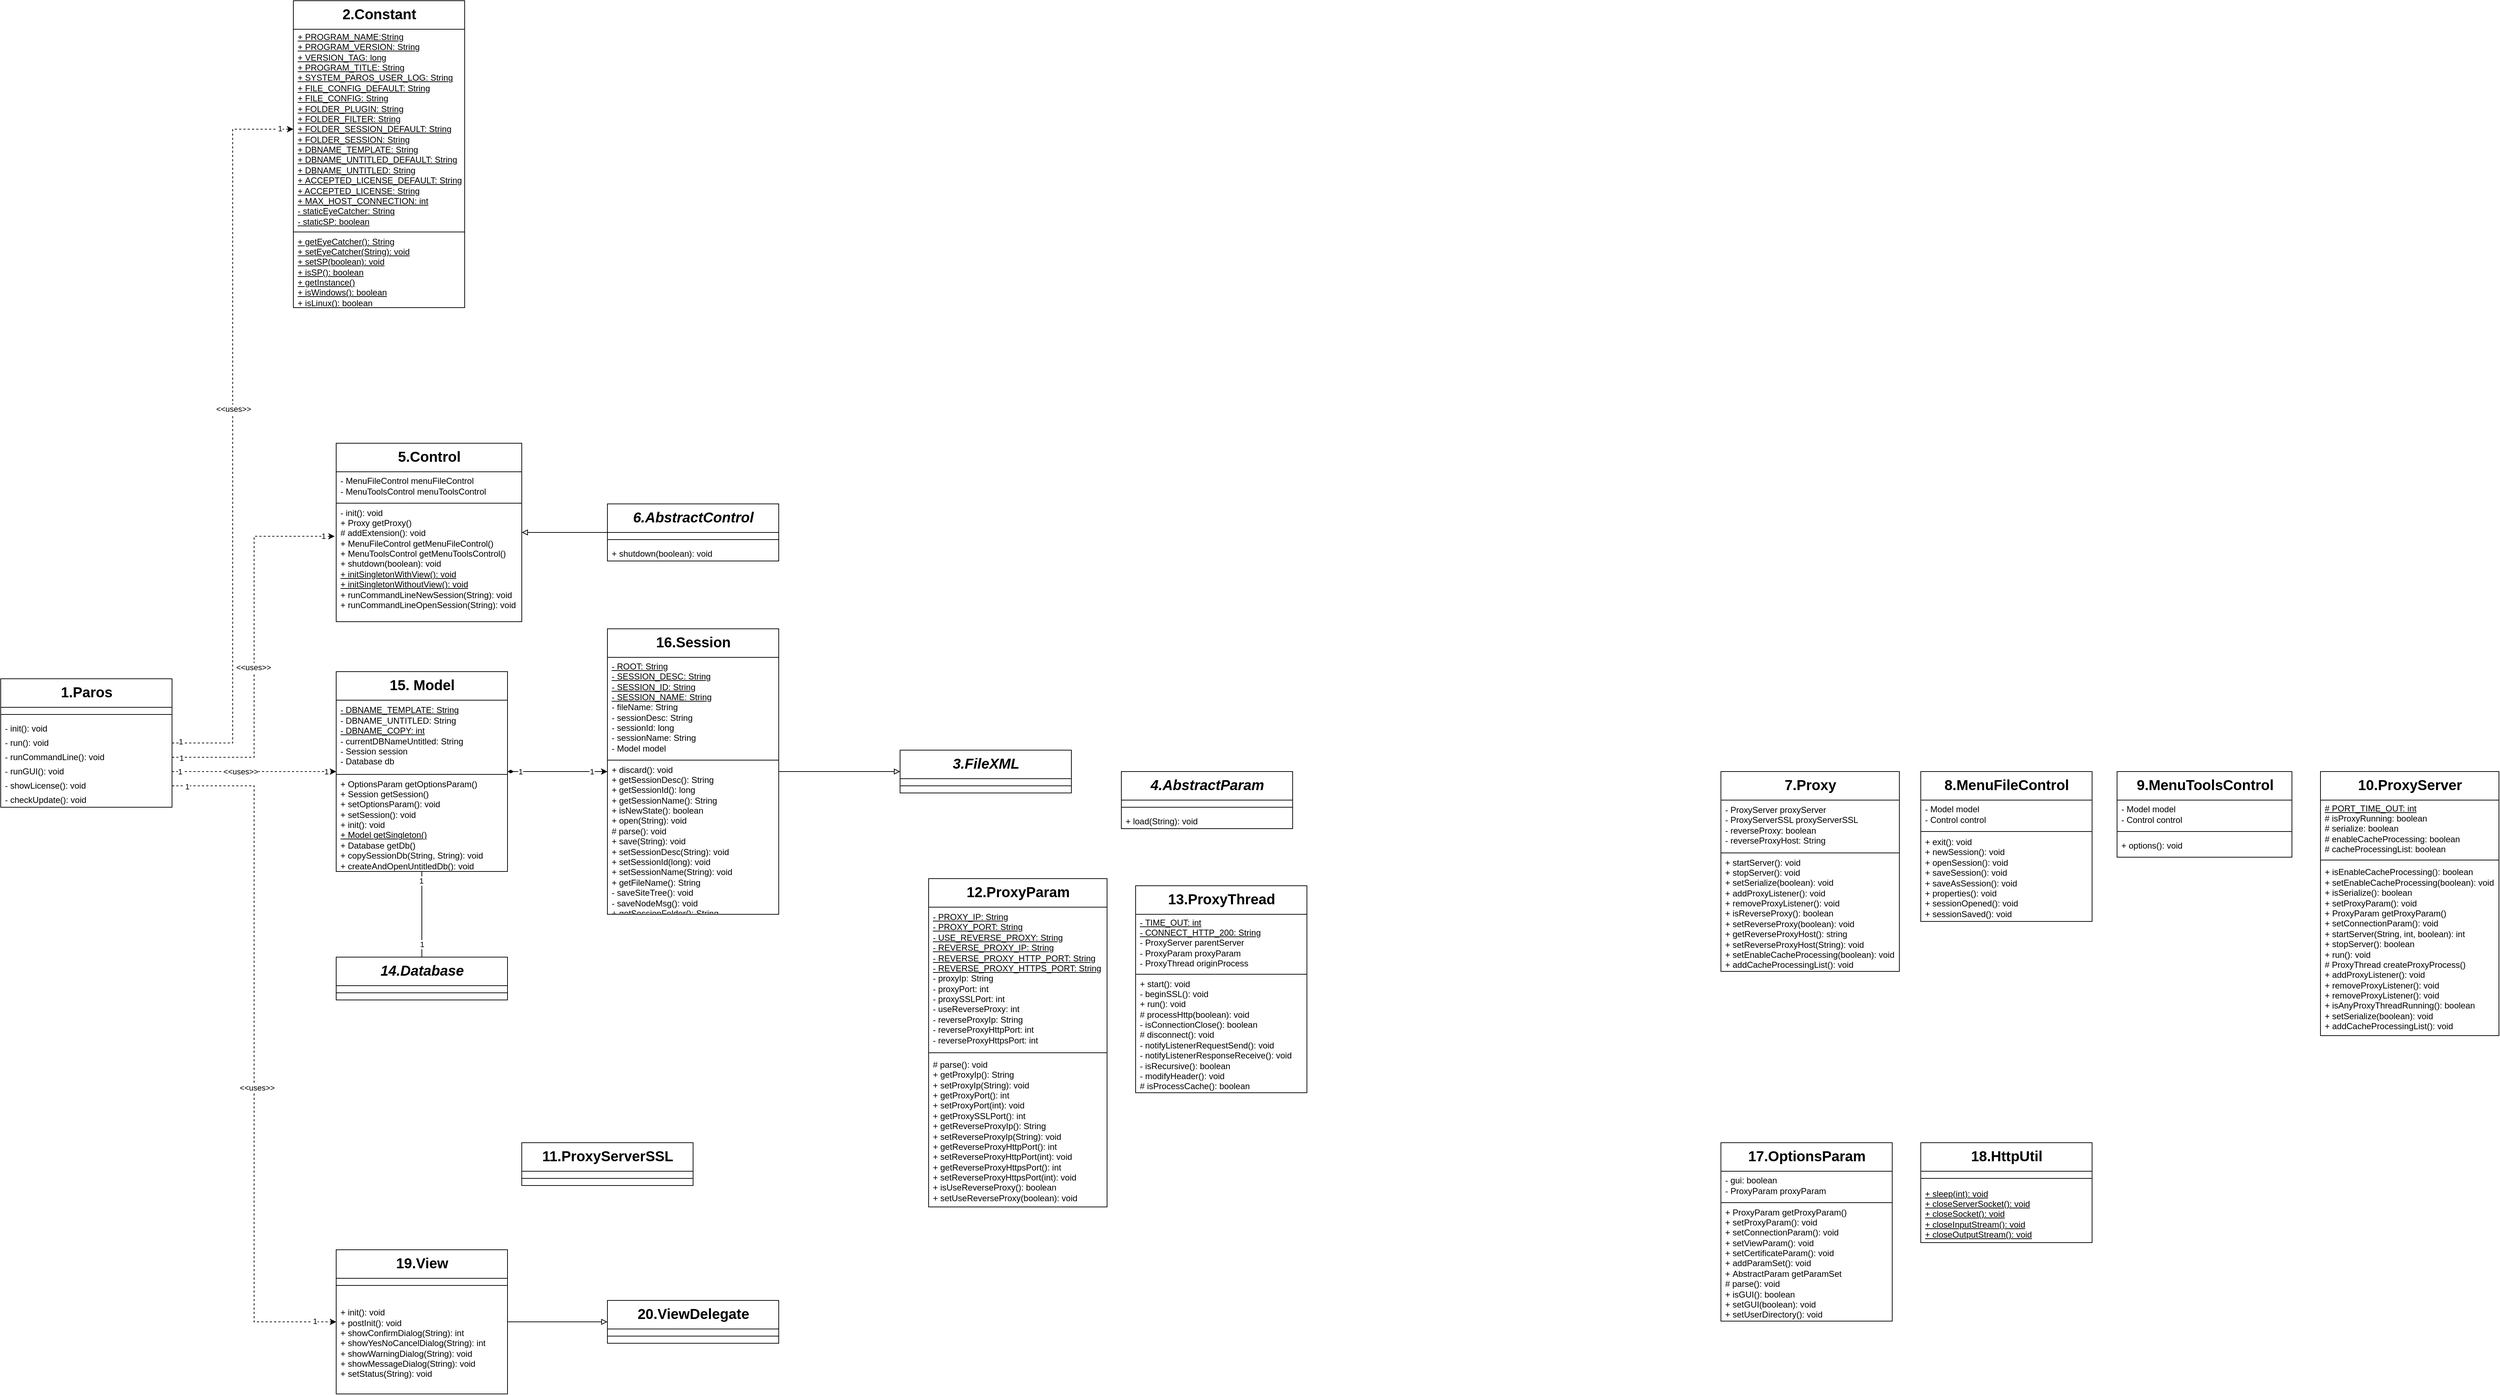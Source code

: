 <mxfile version="15.0.3" type="github">
  <diagram id="PYidpc2ZP7YQBrO0WTMi" name="Page-1">
    <mxGraphModel dx="3843" dy="2800" grid="1" gridSize="10" guides="1" tooltips="1" connect="1" arrows="1" fold="1" page="1" pageScale="1" pageWidth="850" pageHeight="1100" math="0" shadow="0">
      <root>
        <mxCell id="0" />
        <mxCell id="1" parent="0" />
        <mxCell id="z9THj69x5CB_1z2pLQWC-1" value="&lt;b&gt;&lt;font style=&quot;font-size: 20px&quot;&gt;1.Paros&lt;/font&gt;&lt;/b&gt;" style="swimlane;fontStyle=0;align=center;verticalAlign=top;childLayout=stackLayout;horizontal=1;startSize=40;horizontalStack=0;resizeParent=1;resizeParentMax=0;resizeLast=0;collapsible=0;marginBottom=0;html=1;" vertex="1" parent="1">
          <mxGeometry x="-730" y="-90" width="240" height="180" as="geometry" />
        </mxCell>
        <mxCell id="z9THj69x5CB_1z2pLQWC-6" value="" style="line;strokeWidth=1;fillColor=none;align=left;verticalAlign=middle;spacingTop=-1;spacingLeft=3;spacingRight=3;rotatable=0;labelPosition=right;points=[];portConstraint=eastwest;" vertex="1" parent="z9THj69x5CB_1z2pLQWC-1">
          <mxGeometry y="40" width="240" height="20" as="geometry" />
        </mxCell>
        <mxCell id="z9THj69x5CB_1z2pLQWC-8" value="- init(): void" style="text;html=1;strokeColor=none;fillColor=none;align=left;verticalAlign=middle;spacingLeft=4;spacingRight=4;overflow=hidden;rotatable=0;points=[[0,0.5],[1,0.5]];portConstraint=eastwest;" vertex="1" parent="z9THj69x5CB_1z2pLQWC-1">
          <mxGeometry y="60" width="240" height="20" as="geometry" />
        </mxCell>
        <mxCell id="z9THj69x5CB_1z2pLQWC-13" value="- run(): void" style="text;html=1;strokeColor=none;fillColor=none;align=left;verticalAlign=middle;spacingLeft=4;spacingRight=4;overflow=hidden;rotatable=0;points=[[0,0.5],[1,0.5]];portConstraint=eastwest;" vertex="1" parent="z9THj69x5CB_1z2pLQWC-1">
          <mxGeometry y="80" width="240" height="20" as="geometry" />
        </mxCell>
        <mxCell id="z9THj69x5CB_1z2pLQWC-14" value="- runCommandLine(): void" style="text;html=1;strokeColor=none;fillColor=none;align=left;verticalAlign=middle;spacingLeft=4;spacingRight=4;overflow=hidden;rotatable=0;points=[[0,0.5],[1,0.5]];portConstraint=eastwest;" vertex="1" parent="z9THj69x5CB_1z2pLQWC-1">
          <mxGeometry y="100" width="240" height="20" as="geometry" />
        </mxCell>
        <mxCell id="z9THj69x5CB_1z2pLQWC-15" value="- runGUI(): void" style="text;html=1;strokeColor=none;fillColor=none;align=left;verticalAlign=middle;spacingLeft=4;spacingRight=4;overflow=hidden;rotatable=0;points=[[0,0.5],[1,0.5]];portConstraint=eastwest;" vertex="1" parent="z9THj69x5CB_1z2pLQWC-1">
          <mxGeometry y="120" width="240" height="20" as="geometry" />
        </mxCell>
        <mxCell id="z9THj69x5CB_1z2pLQWC-16" value="- showLicense(): void" style="text;html=1;strokeColor=none;fillColor=none;align=left;verticalAlign=middle;spacingLeft=4;spacingRight=4;overflow=hidden;rotatable=0;points=[[0,0.5],[1,0.5]];portConstraint=eastwest;" vertex="1" parent="z9THj69x5CB_1z2pLQWC-1">
          <mxGeometry y="140" width="240" height="20" as="geometry" />
        </mxCell>
        <mxCell id="z9THj69x5CB_1z2pLQWC-17" value="- checkUpdate(): void" style="text;html=1;strokeColor=none;fillColor=none;align=left;verticalAlign=middle;spacingLeft=4;spacingRight=4;overflow=hidden;rotatable=0;points=[[0,0.5],[1,0.5]];portConstraint=eastwest;" vertex="1" parent="z9THj69x5CB_1z2pLQWC-1">
          <mxGeometry y="160" width="240" height="20" as="geometry" />
        </mxCell>
        <mxCell id="z9THj69x5CB_1z2pLQWC-18" value="&lt;b&gt;&lt;font style=&quot;font-size: 20px&quot;&gt;2.Constant&lt;/font&gt;&lt;/b&gt;" style="swimlane;fontStyle=0;align=center;verticalAlign=top;childLayout=stackLayout;horizontal=1;startSize=40;horizontalStack=0;resizeParent=1;resizeParentMax=0;resizeLast=0;collapsible=0;marginBottom=0;html=1;" vertex="1" parent="1">
          <mxGeometry x="-320" y="-1040" width="240" height="430" as="geometry" />
        </mxCell>
        <mxCell id="z9THj69x5CB_1z2pLQWC-19" value="&lt;u&gt;+&amp;nbsp;PROGRAM_NAME:String&lt;br&gt;+&amp;nbsp;PROGRAM_VERSION: String&lt;br&gt;+&amp;nbsp;VERSION_TAG: long&lt;br&gt;+&amp;nbsp;PROGRAM_TITLE: String&lt;br&gt;+&amp;nbsp;SYSTEM_PAROS_USER_LOG: String&lt;br&gt;+&amp;nbsp;FILE_CONFIG_DEFAULT: String&lt;br&gt;+&amp;nbsp;FILE_CONFIG: String&lt;br&gt;+&amp;nbsp;FOLDER_PLUGIN: String&lt;br&gt;+&amp;nbsp;FOLDER_FILTER: String&lt;br&gt;+&amp;nbsp;FOLDER_SESSION_DEFAULT: String&lt;br&gt;+&amp;nbsp;FOLDER_SESSION: String&lt;br&gt;+&amp;nbsp;DBNAME_TEMPLATE: String&lt;br&gt;+&amp;nbsp;DBNAME_UNTITLED_DEFAULT: String&lt;br&gt;+&amp;nbsp;DBNAME_UNTITLED: String&lt;br&gt;+&amp;nbsp;ACCEPTED_LICENSE_DEFAULT: String&lt;br&gt;+ ACCEPTED_LICENSE: String&lt;br&gt;+ MAX_HOST_CONNECTION: int&lt;br&gt;-&amp;nbsp;staticEyeCatcher: String&lt;br&gt;-&amp;nbsp;staticSP: boolean&lt;/u&gt;" style="text;html=1;strokeColor=none;fillColor=none;align=left;verticalAlign=middle;spacingLeft=4;spacingRight=4;overflow=hidden;rotatable=0;points=[[0,0.5],[1,0.5]];portConstraint=eastwest;" vertex="1" parent="z9THj69x5CB_1z2pLQWC-18">
          <mxGeometry y="40" width="240" height="280" as="geometry" />
        </mxCell>
        <mxCell id="z9THj69x5CB_1z2pLQWC-20" value="" style="line;strokeWidth=1;fillColor=none;align=left;verticalAlign=middle;spacingTop=-1;spacingLeft=3;spacingRight=3;rotatable=0;labelPosition=right;points=[];portConstraint=eastwest;" vertex="1" parent="z9THj69x5CB_1z2pLQWC-18">
          <mxGeometry y="320" width="240" height="8" as="geometry" />
        </mxCell>
        <mxCell id="z9THj69x5CB_1z2pLQWC-21" value="&lt;u&gt;+ getEyeCatcher(): String&lt;br&gt;+ setEyeCatcher(String): void&lt;br&gt;+ setSP(boolean): void&lt;br&gt;+ isSP(): boolean&lt;br&gt;+ getInstance()&lt;br&gt;+ isWindows(): boolean&lt;br&gt;+ isLinux(): boolean&lt;br&gt;&lt;/u&gt;" style="text;html=1;strokeColor=none;fillColor=none;align=left;verticalAlign=middle;spacingLeft=4;spacingRight=4;overflow=hidden;rotatable=0;points=[[0,0.5],[1,0.5]];portConstraint=eastwest;" vertex="1" parent="z9THj69x5CB_1z2pLQWC-18">
          <mxGeometry y="328" width="240" height="102" as="geometry" />
        </mxCell>
        <mxCell id="z9THj69x5CB_1z2pLQWC-28" value="&lt;b&gt;&lt;font style=&quot;font-size: 20px&quot;&gt;&lt;i&gt;3.FileXML&lt;/i&gt;&lt;/font&gt;&lt;/b&gt;" style="swimlane;fontStyle=0;align=center;verticalAlign=top;childLayout=stackLayout;horizontal=1;startSize=40;horizontalStack=0;resizeParent=1;resizeParentMax=0;resizeLast=0;collapsible=0;marginBottom=0;html=1;" vertex="1" parent="1">
          <mxGeometry x="530" y="10" width="240" height="60" as="geometry" />
        </mxCell>
        <mxCell id="z9THj69x5CB_1z2pLQWC-30" value="" style="line;strokeWidth=1;fillColor=none;align=left;verticalAlign=middle;spacingTop=-1;spacingLeft=3;spacingRight=3;rotatable=0;labelPosition=right;points=[];portConstraint=eastwest;" vertex="1" parent="z9THj69x5CB_1z2pLQWC-28">
          <mxGeometry y="40" width="240" height="20" as="geometry" />
        </mxCell>
        <mxCell id="z9THj69x5CB_1z2pLQWC-44" value="&lt;b&gt;&lt;font style=&quot;font-size: 20px&quot;&gt;7.Proxy&lt;/font&gt;&lt;/b&gt;" style="swimlane;fontStyle=0;align=center;verticalAlign=top;childLayout=stackLayout;horizontal=1;startSize=40;horizontalStack=0;resizeParent=1;resizeParentMax=0;resizeLast=0;collapsible=0;marginBottom=0;html=1;" vertex="1" parent="1">
          <mxGeometry x="1680" y="40" width="250" height="280" as="geometry" />
        </mxCell>
        <mxCell id="z9THj69x5CB_1z2pLQWC-45" value="- ProxyServer proxyServer&lt;br&gt;- ProxyServerSSL proxyServerSSL&lt;br&gt;-&amp;nbsp;reverseProxy: boolean&lt;br&gt;-&amp;nbsp;reverseProxyHost: String" style="text;html=1;strokeColor=none;fillColor=none;align=left;verticalAlign=middle;spacingLeft=4;spacingRight=4;overflow=hidden;rotatable=0;points=[[0,0.5],[1,0.5]];portConstraint=eastwest;" vertex="1" parent="z9THj69x5CB_1z2pLQWC-44">
          <mxGeometry y="40" width="250" height="70" as="geometry" />
        </mxCell>
        <mxCell id="z9THj69x5CB_1z2pLQWC-46" value="" style="line;strokeWidth=1;fillColor=none;align=left;verticalAlign=middle;spacingTop=-1;spacingLeft=3;spacingRight=3;rotatable=0;labelPosition=right;points=[];portConstraint=eastwest;" vertex="1" parent="z9THj69x5CB_1z2pLQWC-44">
          <mxGeometry y="110" width="250" height="8" as="geometry" />
        </mxCell>
        <mxCell id="z9THj69x5CB_1z2pLQWC-47" value="+ startServer(): void&lt;br&gt;+ stopServer(): void&lt;br&gt;+ setSerialize(boolean): void&lt;br&gt;+ addProxyListener(): void&lt;br&gt;+ removeProxyListener(): void&lt;br&gt;+ isReverseProxy(): boolean&lt;br&gt;+ setReverseProxy(boolean): void&lt;br&gt;+ getReverseProxyHost(): string&lt;br&gt;+ setReverseProxyHost(String): void&lt;br&gt;+ setEnableCacheProcessing(boolean): void&lt;br&gt;+ addCacheProcessingList(): void" style="text;html=1;strokeColor=none;fillColor=none;align=left;verticalAlign=middle;spacingLeft=4;spacingRight=4;overflow=hidden;rotatable=0;points=[[0,0.5],[1,0.5]];portConstraint=eastwest;" vertex="1" parent="z9THj69x5CB_1z2pLQWC-44">
          <mxGeometry y="118" width="250" height="162" as="geometry" />
        </mxCell>
        <mxCell id="z9THj69x5CB_1z2pLQWC-56" value="&lt;b&gt;&lt;font style=&quot;font-size: 20px&quot;&gt;10.ProxyServer&lt;/font&gt;&lt;/b&gt;" style="swimlane;fontStyle=0;align=center;verticalAlign=top;childLayout=stackLayout;horizontal=1;startSize=40;horizontalStack=0;resizeParent=1;resizeParentMax=0;resizeLast=0;collapsible=0;marginBottom=0;html=1;" vertex="1" parent="1">
          <mxGeometry x="2520" y="40" width="250" height="370" as="geometry" />
        </mxCell>
        <mxCell id="z9THj69x5CB_1z2pLQWC-57" value="&lt;u&gt;#&amp;nbsp;PORT_TIME_OUT: int&lt;/u&gt;&lt;br&gt;#&amp;nbsp;isProxyRunning: boolean&lt;br&gt;#&amp;nbsp;serialize: boolean&lt;br&gt;#&amp;nbsp;enableCacheProcessing: boolean&lt;br&gt;#&amp;nbsp;cacheProcessingList: boolean" style="text;html=1;strokeColor=none;fillColor=none;align=left;verticalAlign=middle;spacingLeft=4;spacingRight=4;overflow=hidden;rotatable=0;points=[[0,0.5],[1,0.5]];portConstraint=eastwest;" vertex="1" parent="z9THj69x5CB_1z2pLQWC-56">
          <mxGeometry y="40" width="250" height="80" as="geometry" />
        </mxCell>
        <mxCell id="z9THj69x5CB_1z2pLQWC-58" value="" style="line;strokeWidth=1;fillColor=none;align=left;verticalAlign=middle;spacingTop=-1;spacingLeft=3;spacingRight=3;rotatable=0;labelPosition=right;points=[];portConstraint=eastwest;" vertex="1" parent="z9THj69x5CB_1z2pLQWC-56">
          <mxGeometry y="120" width="250" height="8" as="geometry" />
        </mxCell>
        <mxCell id="z9THj69x5CB_1z2pLQWC-59" value="+ isEnableCacheProcessing(): boolean&lt;br&gt;+ setEnableCacheProcessing(boolean): void&lt;br&gt;+ isSerialize(): boolean&lt;br&gt;+&amp;nbsp;setProxyParam(): void&lt;br&gt;+&amp;nbsp;ProxyParam getProxyParam()&lt;br&gt;+&amp;nbsp;setConnectionParam(): void&lt;br&gt;+&amp;nbsp;startServer(String, int, boolean): int&lt;br&gt;+&amp;nbsp;stopServer(): boolean&lt;br&gt;+&amp;nbsp;run(): void&lt;br&gt;#&amp;nbsp;ProxyThread createProxyProcess()&lt;br&gt;+&amp;nbsp;addProxyListener(): void&lt;br&gt;+&amp;nbsp;removeProxyListener(): void&lt;br&gt;+&amp;nbsp;removeProxyListener(): void&lt;br&gt;+&amp;nbsp;isAnyProxyThreadRunning(): boolean&lt;br&gt;+&amp;nbsp;setSerialize(boolean): void&lt;br&gt;+&amp;nbsp;addCacheProcessingList(): void" style="text;html=1;strokeColor=none;fillColor=none;align=left;verticalAlign=middle;spacingLeft=4;spacingRight=4;overflow=hidden;rotatable=0;points=[[0,0.5],[1,0.5]];portConstraint=eastwest;" vertex="1" parent="z9THj69x5CB_1z2pLQWC-56">
          <mxGeometry y="128" width="250" height="242" as="geometry" />
        </mxCell>
        <mxCell id="z9THj69x5CB_1z2pLQWC-60" value="&lt;b&gt;&lt;font style=&quot;font-size: 20px&quot;&gt;11.&lt;/font&gt;&lt;/b&gt;&lt;span style=&quot;font-size: 20px&quot;&gt;&lt;b&gt;ProxyServerSSL&lt;/b&gt;&lt;/span&gt;" style="swimlane;fontStyle=0;align=center;verticalAlign=top;childLayout=stackLayout;horizontal=1;startSize=40;horizontalStack=0;resizeParent=1;resizeParentMax=0;resizeLast=0;collapsible=0;marginBottom=0;html=1;" vertex="1" parent="1">
          <mxGeometry y="560" width="240" height="60" as="geometry" />
        </mxCell>
        <mxCell id="z9THj69x5CB_1z2pLQWC-62" value="" style="line;strokeWidth=1;fillColor=none;align=left;verticalAlign=middle;spacingTop=-1;spacingLeft=3;spacingRight=3;rotatable=0;labelPosition=right;points=[];portConstraint=eastwest;" vertex="1" parent="z9THj69x5CB_1z2pLQWC-60">
          <mxGeometry y="40" width="240" height="20" as="geometry" />
        </mxCell>
        <mxCell id="z9THj69x5CB_1z2pLQWC-65" value="&lt;b&gt;&lt;font style=&quot;font-size: 20px&quot;&gt;12.&lt;/font&gt;&lt;/b&gt;&lt;span style=&quot;font-size: 20px&quot;&gt;&lt;b&gt;ProxyParam&lt;/b&gt;&lt;/span&gt;" style="swimlane;fontStyle=0;align=center;verticalAlign=top;childLayout=stackLayout;horizontal=1;startSize=40;horizontalStack=0;resizeParent=1;resizeParentMax=0;resizeLast=0;collapsible=0;marginBottom=0;html=1;" vertex="1" parent="1">
          <mxGeometry x="570" y="190" width="250" height="460" as="geometry" />
        </mxCell>
        <mxCell id="z9THj69x5CB_1z2pLQWC-66" value="&lt;u&gt;-&amp;nbsp;PROXY_IP: String&lt;br&gt;-&amp;nbsp;PROXY_PORT: String&lt;br&gt;-&amp;nbsp;USE_REVERSE_PROXY: String&lt;br&gt;-&amp;nbsp;REVERSE_PROXY_IP: String&lt;br&gt;-&amp;nbsp;REVERSE_PROXY_HTTP_PORT: String&lt;br&gt;-&amp;nbsp;REVERSE_PROXY_HTTPS_PORT: String&lt;/u&gt;&lt;br&gt;-&amp;nbsp;proxyIp: String&lt;br&gt;-&amp;nbsp;proxyPort: int&lt;br&gt;-&amp;nbsp;proxySSLPort: int&lt;br&gt;-&amp;nbsp;useReverseProxy: int&lt;br&gt;-&amp;nbsp;reverseProxyIp: String&lt;br&gt;-&amp;nbsp;reverseProxyHttpPort: int&lt;br&gt;-&amp;nbsp;reverseProxyHttpsPort: int" style="text;html=1;strokeColor=none;fillColor=none;align=left;verticalAlign=middle;spacingLeft=4;spacingRight=4;overflow=hidden;rotatable=0;points=[[0,0.5],[1,0.5]];portConstraint=eastwest;" vertex="1" parent="z9THj69x5CB_1z2pLQWC-65">
          <mxGeometry y="40" width="250" height="200" as="geometry" />
        </mxCell>
        <mxCell id="z9THj69x5CB_1z2pLQWC-67" value="" style="line;strokeWidth=1;fillColor=none;align=left;verticalAlign=middle;spacingTop=-1;spacingLeft=3;spacingRight=3;rotatable=0;labelPosition=right;points=[];portConstraint=eastwest;" vertex="1" parent="z9THj69x5CB_1z2pLQWC-65">
          <mxGeometry y="240" width="250" height="8" as="geometry" />
        </mxCell>
        <mxCell id="z9THj69x5CB_1z2pLQWC-68" value="#&amp;nbsp;parse(): void&lt;br&gt;+&amp;nbsp;getProxyIp(): String&lt;br&gt;+&amp;nbsp;setProxyIp(String): void&lt;br&gt;+&amp;nbsp;getProxyPort(): int&lt;br&gt;+&amp;nbsp;setProxyPort(int): void&lt;br&gt;+&amp;nbsp;getProxySSLPort(): int&lt;br&gt;+&amp;nbsp;getReverseProxyIp(): String&lt;br&gt;+&amp;nbsp;setReverseProxyIp(String): void&lt;br&gt;+&amp;nbsp;getReverseProxyHttpPort(): int&lt;br&gt;+&amp;nbsp;setReverseProxyHttpPort(int): void&lt;br&gt;+&amp;nbsp;getReverseProxyHttpsPort(): int&lt;br&gt;+&amp;nbsp;setReverseProxyHttpsPort(int): void&lt;br&gt;+&amp;nbsp;isUseReverseProxy(): boolean&lt;br&gt;+&amp;nbsp;setUseReverseProxy(boolean): void" style="text;html=1;strokeColor=none;fillColor=none;align=left;verticalAlign=middle;spacingLeft=4;spacingRight=4;overflow=hidden;rotatable=0;points=[[0,0.5],[1,0.5]];portConstraint=eastwest;" vertex="1" parent="z9THj69x5CB_1z2pLQWC-65">
          <mxGeometry y="248" width="250" height="212" as="geometry" />
        </mxCell>
        <mxCell id="z9THj69x5CB_1z2pLQWC-69" value="&lt;span style=&quot;font-size: 20px&quot;&gt;&lt;b&gt;13.ProxyThread&lt;/b&gt;&lt;/span&gt;" style="swimlane;fontStyle=0;align=center;verticalAlign=top;childLayout=stackLayout;horizontal=1;startSize=40;horizontalStack=0;resizeParent=1;resizeParentMax=0;resizeLast=0;collapsible=0;marginBottom=0;html=1;" vertex="1" parent="1">
          <mxGeometry x="860" y="200" width="240" height="290" as="geometry" />
        </mxCell>
        <mxCell id="z9THj69x5CB_1z2pLQWC-70" value="&lt;u&gt;-&amp;nbsp;TIME_OUT: int&lt;/u&gt;&lt;br&gt;&lt;u&gt;-&amp;nbsp;CONNECT_HTTP_200: String&lt;/u&gt;&lt;br&gt;-&amp;nbsp;ProxyServer parentServer&lt;br&gt;-&amp;nbsp;ProxyParam proxyParam&lt;br&gt;-&amp;nbsp;ProxyThread originProcess" style="text;html=1;strokeColor=none;fillColor=none;align=left;verticalAlign=middle;spacingLeft=4;spacingRight=4;overflow=hidden;rotatable=0;points=[[0,0.5],[1,0.5]];portConstraint=eastwest;" vertex="1" parent="z9THj69x5CB_1z2pLQWC-69">
          <mxGeometry y="40" width="240" height="80" as="geometry" />
        </mxCell>
        <mxCell id="z9THj69x5CB_1z2pLQWC-71" value="" style="line;strokeWidth=1;fillColor=none;align=left;verticalAlign=middle;spacingTop=-1;spacingLeft=3;spacingRight=3;rotatable=0;labelPosition=right;points=[];portConstraint=eastwest;" vertex="1" parent="z9THj69x5CB_1z2pLQWC-69">
          <mxGeometry y="120" width="240" height="8" as="geometry" />
        </mxCell>
        <mxCell id="z9THj69x5CB_1z2pLQWC-72" value="+&amp;nbsp;start(): void&lt;br&gt;-&amp;nbsp;beginSSL(): void&lt;br&gt;+&amp;nbsp;run(): void&lt;br&gt;#&amp;nbsp;processHttp(boolean): void&lt;br&gt;-&amp;nbsp;isConnectionClose(): boolean&lt;br&gt;#&amp;nbsp;disconnect(): void&lt;br&gt;-&amp;nbsp;notifyListenerRequestSend(): void&lt;br&gt;-&amp;nbsp;notifyListenerResponseReceive(): void&lt;br&gt;-&amp;nbsp;isRecursive(): boolean&lt;br&gt;-&amp;nbsp;modifyHeader(): void&lt;br&gt;#&amp;nbsp;isProcessCache(): boolean" style="text;html=1;strokeColor=none;fillColor=none;align=left;verticalAlign=middle;spacingLeft=4;spacingRight=4;overflow=hidden;rotatable=0;points=[[0,0.5],[1,0.5]];portConstraint=eastwest;" vertex="1" parent="z9THj69x5CB_1z2pLQWC-69">
          <mxGeometry y="128" width="240" height="162" as="geometry" />
        </mxCell>
        <mxCell id="z9THj69x5CB_1z2pLQWC-149" style="edgeStyle=orthogonalEdgeStyle;rounded=0;orthogonalLoop=1;jettySize=auto;html=1;entryX=0.5;entryY=1;entryDx=0;entryDy=0;entryPerimeter=0;startArrow=none;startFill=0;endArrow=none;endFill=0;" edge="1" parent="1" source="z9THj69x5CB_1z2pLQWC-73" target="z9THj69x5CB_1z2pLQWC-78">
          <mxGeometry relative="1" as="geometry" />
        </mxCell>
        <mxCell id="z9THj69x5CB_1z2pLQWC-150" value="1" style="edgeLabel;html=1;align=center;verticalAlign=middle;resizable=0;points=[];" vertex="1" connectable="0" parent="z9THj69x5CB_1z2pLQWC-149">
          <mxGeometry x="0.782" y="1" relative="1" as="geometry">
            <mxPoint as="offset" />
          </mxGeometry>
        </mxCell>
        <mxCell id="z9THj69x5CB_1z2pLQWC-151" value="1" style="edgeLabel;html=1;align=center;verticalAlign=middle;resizable=0;points=[];" vertex="1" connectable="0" parent="z9THj69x5CB_1z2pLQWC-149">
          <mxGeometry x="-0.702" relative="1" as="geometry">
            <mxPoint as="offset" />
          </mxGeometry>
        </mxCell>
        <mxCell id="z9THj69x5CB_1z2pLQWC-73" value="&lt;b&gt;&lt;font style=&quot;font-size: 20px&quot;&gt;&lt;i&gt;14.Database&lt;/i&gt;&lt;/font&gt;&lt;/b&gt;" style="swimlane;fontStyle=0;align=center;verticalAlign=top;childLayout=stackLayout;horizontal=1;startSize=40;horizontalStack=0;resizeParent=1;resizeParentMax=0;resizeLast=0;collapsible=0;marginBottom=0;html=1;" vertex="1" parent="1">
          <mxGeometry x="-260" y="300" width="240" height="60" as="geometry" />
        </mxCell>
        <mxCell id="z9THj69x5CB_1z2pLQWC-74" value="" style="line;strokeWidth=1;fillColor=none;align=left;verticalAlign=middle;spacingTop=-1;spacingLeft=3;spacingRight=3;rotatable=0;labelPosition=right;points=[];portConstraint=eastwest;" vertex="1" parent="z9THj69x5CB_1z2pLQWC-73">
          <mxGeometry y="40" width="240" height="20" as="geometry" />
        </mxCell>
        <mxCell id="z9THj69x5CB_1z2pLQWC-137" style="edgeStyle=orthogonalEdgeStyle;rounded=0;orthogonalLoop=1;jettySize=auto;html=1;endArrow=classic;endFill=1;startArrow=diamondThin;startFill=1;" edge="1" parent="1" source="z9THj69x5CB_1z2pLQWC-75" target="z9THj69x5CB_1z2pLQWC-79">
          <mxGeometry relative="1" as="geometry" />
        </mxCell>
        <mxCell id="z9THj69x5CB_1z2pLQWC-138" value="1" style="edgeLabel;html=1;align=center;verticalAlign=middle;resizable=0;points=[];" vertex="1" connectable="0" parent="z9THj69x5CB_1z2pLQWC-137">
          <mxGeometry x="-0.933" relative="1" as="geometry">
            <mxPoint x="13" as="offset" />
          </mxGeometry>
        </mxCell>
        <mxCell id="z9THj69x5CB_1z2pLQWC-139" value="1" style="edgeLabel;html=1;align=center;verticalAlign=middle;resizable=0;points=[];" vertex="1" connectable="0" parent="z9THj69x5CB_1z2pLQWC-137">
          <mxGeometry x="0.913" y="-1" relative="1" as="geometry">
            <mxPoint x="-16" y="-1" as="offset" />
          </mxGeometry>
        </mxCell>
        <mxCell id="z9THj69x5CB_1z2pLQWC-75" value="&lt;span style=&quot;font-size: 20px&quot;&gt;&lt;b&gt;15. Model&lt;/b&gt;&lt;/span&gt;" style="swimlane;fontStyle=0;align=center;verticalAlign=top;childLayout=stackLayout;horizontal=1;startSize=40;horizontalStack=0;resizeParent=1;resizeParentMax=0;resizeLast=0;collapsible=0;marginBottom=0;html=1;" vertex="1" parent="1">
          <mxGeometry x="-260" y="-100" width="240" height="280" as="geometry" />
        </mxCell>
        <mxCell id="z9THj69x5CB_1z2pLQWC-76" value="&lt;u&gt;-&amp;nbsp;DBNAME_TEMPLATE: String&lt;/u&gt;&lt;br&gt;-&amp;nbsp;DBNAME_UNTITLED: String&lt;br&gt;&lt;u&gt;-&amp;nbsp;DBNAME_COPY: int&lt;/u&gt;&lt;br&gt;-&amp;nbsp;currentDBNameUntitled: String&lt;br&gt;-&amp;nbsp;Session session&lt;br&gt;-&amp;nbsp;Database db" style="text;html=1;strokeColor=none;fillColor=none;align=left;verticalAlign=middle;spacingLeft=4;spacingRight=4;overflow=hidden;rotatable=0;points=[[0,0.5],[1,0.5]];portConstraint=eastwest;" vertex="1" parent="z9THj69x5CB_1z2pLQWC-75">
          <mxGeometry y="40" width="240" height="100" as="geometry" />
        </mxCell>
        <mxCell id="z9THj69x5CB_1z2pLQWC-77" value="" style="line;strokeWidth=1;fillColor=none;align=left;verticalAlign=middle;spacingTop=-1;spacingLeft=3;spacingRight=3;rotatable=0;labelPosition=right;points=[];portConstraint=eastwest;" vertex="1" parent="z9THj69x5CB_1z2pLQWC-75">
          <mxGeometry y="140" width="240" height="8" as="geometry" />
        </mxCell>
        <mxCell id="z9THj69x5CB_1z2pLQWC-78" value="+&amp;nbsp;OptionsParam getOptionsParam()&lt;br&gt;+&amp;nbsp;Session getSession()&lt;br&gt;+&amp;nbsp;setOptionsParam(): void&lt;br&gt;+&amp;nbsp;setSession(): void&lt;br&gt;+&amp;nbsp;init(): void&lt;br&gt;&lt;u&gt;+ Model getSingleton()&lt;br&gt;&lt;/u&gt;+&amp;nbsp;Database getDb()&lt;br&gt;+&amp;nbsp;copySessionDb(String, String): void&lt;br&gt;+&amp;nbsp;createAndOpenUntitledDb(): void" style="text;html=1;strokeColor=none;fillColor=none;align=left;verticalAlign=middle;spacingLeft=4;spacingRight=4;overflow=hidden;rotatable=0;points=[[0,0.5],[1,0.5]];portConstraint=eastwest;" vertex="1" parent="z9THj69x5CB_1z2pLQWC-75">
          <mxGeometry y="148" width="240" height="132" as="geometry" />
        </mxCell>
        <mxCell id="z9THj69x5CB_1z2pLQWC-148" style="edgeStyle=orthogonalEdgeStyle;rounded=0;orthogonalLoop=1;jettySize=auto;html=1;entryX=0;entryY=0.5;entryDx=0;entryDy=0;startArrow=none;startFill=0;endArrow=block;endFill=0;" edge="1" parent="1" source="z9THj69x5CB_1z2pLQWC-79" target="z9THj69x5CB_1z2pLQWC-28">
          <mxGeometry relative="1" as="geometry" />
        </mxCell>
        <mxCell id="z9THj69x5CB_1z2pLQWC-79" value="&lt;span style=&quot;font-size: 20px&quot;&gt;&lt;b&gt;16.Session&lt;/b&gt;&lt;/span&gt;" style="swimlane;fontStyle=0;align=center;verticalAlign=top;childLayout=stackLayout;horizontal=1;startSize=40;horizontalStack=0;resizeParent=1;resizeParentMax=0;resizeLast=0;collapsible=0;marginBottom=0;html=1;" vertex="1" parent="1">
          <mxGeometry x="120" y="-160" width="240" height="400" as="geometry" />
        </mxCell>
        <mxCell id="z9THj69x5CB_1z2pLQWC-80" value="&lt;u&gt;-&amp;nbsp;ROOT: String&lt;br&gt;-&amp;nbsp;SESSION_DESC: String&lt;br&gt;-&amp;nbsp;SESSION_ID: String&lt;br&gt;-&amp;nbsp;SESSION_NAME: String&lt;/u&gt;&lt;br&gt;-&amp;nbsp;fileName: String&lt;br&gt;-&amp;nbsp;sessionDesc: String&lt;br&gt;-&amp;nbsp;sessionId: long&lt;br&gt;-&amp;nbsp;sessionName: String&lt;br&gt;-&amp;nbsp;Model model&lt;br&gt;" style="text;html=1;strokeColor=none;fillColor=none;align=left;verticalAlign=middle;spacingLeft=4;spacingRight=4;overflow=hidden;rotatable=0;points=[[0,0.5],[1,0.5]];portConstraint=eastwest;" vertex="1" parent="z9THj69x5CB_1z2pLQWC-79">
          <mxGeometry y="40" width="240" height="140" as="geometry" />
        </mxCell>
        <mxCell id="z9THj69x5CB_1z2pLQWC-81" value="" style="line;strokeWidth=1;fillColor=none;align=left;verticalAlign=middle;spacingTop=-1;spacingLeft=3;spacingRight=3;rotatable=0;labelPosition=right;points=[];portConstraint=eastwest;" vertex="1" parent="z9THj69x5CB_1z2pLQWC-79">
          <mxGeometry y="180" width="240" height="8" as="geometry" />
        </mxCell>
        <mxCell id="z9THj69x5CB_1z2pLQWC-82" value="+&amp;nbsp;discard(): void&lt;br&gt;+&amp;nbsp;getSessionDesc(): String&lt;br&gt;+&amp;nbsp;getSessionId(): long&lt;br&gt;+&amp;nbsp;getSessionName(): String&lt;br&gt;+&amp;nbsp;isNewState(): boolean&lt;br&gt;+&amp;nbsp;open(String): void&lt;br&gt;# parse(): void&lt;br&gt;+&amp;nbsp;save(String): void&lt;br&gt;+&amp;nbsp;setSessionDesc(String): void&lt;br&gt;+&amp;nbsp;setSessionId(long): void&lt;br&gt;+&amp;nbsp;setSessionName(String): void&lt;br&gt;+&amp;nbsp;getFileName(): String&lt;br&gt;-&amp;nbsp;saveSiteTree(): void&lt;br&gt;-&amp;nbsp;saveNodeMsg(): void&lt;br&gt;+&amp;nbsp;getSessionFolder(): String" style="text;html=1;strokeColor=none;fillColor=none;align=left;verticalAlign=middle;spacingLeft=4;spacingRight=4;overflow=hidden;rotatable=0;points=[[0,0.5],[1,0.5]];portConstraint=eastwest;" vertex="1" parent="z9THj69x5CB_1z2pLQWC-79">
          <mxGeometry y="188" width="240" height="212" as="geometry" />
        </mxCell>
        <mxCell id="z9THj69x5CB_1z2pLQWC-83" value="&lt;span style=&quot;font-size: 20px&quot;&gt;&lt;b&gt;17.OptionsParam&lt;/b&gt;&lt;/span&gt;" style="swimlane;fontStyle=0;align=center;verticalAlign=top;childLayout=stackLayout;horizontal=1;startSize=40;horizontalStack=0;resizeParent=1;resizeParentMax=0;resizeLast=0;collapsible=0;marginBottom=0;html=1;" vertex="1" parent="1">
          <mxGeometry x="1680" y="560" width="240" height="250" as="geometry" />
        </mxCell>
        <mxCell id="z9THj69x5CB_1z2pLQWC-84" value="- gui: boolean&lt;br&gt;-&amp;nbsp;ProxyParam proxyParam" style="text;html=1;strokeColor=none;fillColor=none;align=left;verticalAlign=middle;spacingLeft=4;spacingRight=4;overflow=hidden;rotatable=0;points=[[0,0.5],[1,0.5]];portConstraint=eastwest;" vertex="1" parent="z9THj69x5CB_1z2pLQWC-83">
          <mxGeometry y="40" width="240" height="40" as="geometry" />
        </mxCell>
        <mxCell id="z9THj69x5CB_1z2pLQWC-85" value="" style="line;strokeWidth=1;fillColor=none;align=left;verticalAlign=middle;spacingTop=-1;spacingLeft=3;spacingRight=3;rotatable=0;labelPosition=right;points=[];portConstraint=eastwest;" vertex="1" parent="z9THj69x5CB_1z2pLQWC-83">
          <mxGeometry y="80" width="240" height="8" as="geometry" />
        </mxCell>
        <mxCell id="z9THj69x5CB_1z2pLQWC-86" value="+&amp;nbsp;ProxyParam getProxyParam()&lt;br&gt;+&amp;nbsp;setProxyParam(): void&lt;br&gt;+&amp;nbsp;setConnectionParam(): void&lt;br&gt;+&amp;nbsp;setViewParam(): void&lt;br&gt;+&amp;nbsp;setCertificateParam(): void&lt;br&gt;+&amp;nbsp;addParamSet(): void&lt;br&gt;+&amp;nbsp;AbstractParam getParamSet&lt;br&gt;#&amp;nbsp;parse(): void&lt;br&gt;+&amp;nbsp;isGUI(): boolean&lt;br&gt;+&amp;nbsp;setGUI(boolean): void&lt;br&gt;+&amp;nbsp;setUserDirectory(): void" style="text;html=1;strokeColor=none;fillColor=none;align=left;verticalAlign=middle;spacingLeft=4;spacingRight=4;overflow=hidden;rotatable=0;points=[[0,0.5],[1,0.5]];portConstraint=eastwest;" vertex="1" parent="z9THj69x5CB_1z2pLQWC-83">
          <mxGeometry y="88" width="240" height="162" as="geometry" />
        </mxCell>
        <mxCell id="z9THj69x5CB_1z2pLQWC-87" value="&lt;span style=&quot;font-size: 20px&quot;&gt;&lt;b&gt;18.HttpUtil&lt;/b&gt;&lt;/span&gt;" style="swimlane;fontStyle=0;align=center;verticalAlign=top;childLayout=stackLayout;horizontal=1;startSize=40;horizontalStack=0;resizeParent=1;resizeParentMax=0;resizeLast=0;collapsible=0;marginBottom=0;html=1;" vertex="1" parent="1">
          <mxGeometry x="1960" y="560" width="240" height="140" as="geometry" />
        </mxCell>
        <mxCell id="z9THj69x5CB_1z2pLQWC-89" value="" style="line;strokeWidth=1;fillColor=none;align=left;verticalAlign=middle;spacingTop=-1;spacingLeft=3;spacingRight=3;rotatable=0;labelPosition=right;points=[];portConstraint=eastwest;" vertex="1" parent="z9THj69x5CB_1z2pLQWC-87">
          <mxGeometry y="40" width="240" height="20" as="geometry" />
        </mxCell>
        <mxCell id="z9THj69x5CB_1z2pLQWC-90" value="&lt;u&gt;+&amp;nbsp;sleep(int): void&lt;br&gt;+&amp;nbsp;closeServerSocket(): void&lt;br&gt;+&amp;nbsp;closeSocket(): void&lt;br&gt;+&amp;nbsp;closeInputStream(): void&lt;br&gt;+&amp;nbsp;closeOutputStream(): void&lt;/u&gt;" style="text;html=1;strokeColor=none;fillColor=none;align=left;verticalAlign=middle;spacingLeft=4;spacingRight=4;overflow=hidden;rotatable=0;points=[[0,0.5],[1,0.5]];portConstraint=eastwest;" vertex="1" parent="z9THj69x5CB_1z2pLQWC-87">
          <mxGeometry y="60" width="240" height="80" as="geometry" />
        </mxCell>
        <mxCell id="z9THj69x5CB_1z2pLQWC-152" style="edgeStyle=orthogonalEdgeStyle;rounded=0;orthogonalLoop=1;jettySize=auto;html=1;entryX=0;entryY=0.5;entryDx=0;entryDy=0;startArrow=none;startFill=0;endArrow=block;endFill=0;" edge="1" parent="1" source="z9THj69x5CB_1z2pLQWC-91" target="z9THj69x5CB_1z2pLQWC-95">
          <mxGeometry relative="1" as="geometry" />
        </mxCell>
        <mxCell id="z9THj69x5CB_1z2pLQWC-91" value="&lt;span style=&quot;font-size: 20px&quot;&gt;&lt;b&gt;19.View&lt;/b&gt;&lt;/span&gt;" style="swimlane;fontStyle=0;align=center;verticalAlign=top;childLayout=stackLayout;horizontal=1;startSize=40;horizontalStack=0;resizeParent=1;resizeParentMax=0;resizeLast=0;collapsible=0;marginBottom=0;html=1;" vertex="1" parent="1">
          <mxGeometry x="-260" y="710" width="240" height="202" as="geometry" />
        </mxCell>
        <mxCell id="z9THj69x5CB_1z2pLQWC-93" value="" style="line;strokeWidth=1;fillColor=none;align=left;verticalAlign=middle;spacingTop=-1;spacingLeft=3;spacingRight=3;rotatable=0;labelPosition=right;points=[];portConstraint=eastwest;" vertex="1" parent="z9THj69x5CB_1z2pLQWC-91">
          <mxGeometry y="40" width="240" height="20" as="geometry" />
        </mxCell>
        <mxCell id="z9THj69x5CB_1z2pLQWC-94" value="+&amp;nbsp;init(): void&lt;br&gt;+&amp;nbsp;postInit(): void&lt;br&gt;+&amp;nbsp;showConfirmDialog(String): int&lt;br&gt;+&amp;nbsp;showYesNoCancelDialog(String): int&lt;br&gt;+&amp;nbsp;showWarningDialog(String): void&lt;br&gt;+&amp;nbsp;showMessageDialog(String): void&lt;br&gt;+&amp;nbsp;setStatus(String): void" style="text;html=1;strokeColor=none;fillColor=none;align=left;verticalAlign=middle;spacingLeft=4;spacingRight=4;overflow=hidden;rotatable=0;points=[[0,0.5],[1,0.5]];portConstraint=eastwest;" vertex="1" parent="z9THj69x5CB_1z2pLQWC-91">
          <mxGeometry y="60" width="240" height="142" as="geometry" />
        </mxCell>
        <mxCell id="z9THj69x5CB_1z2pLQWC-95" value="&lt;span style=&quot;font-size: 20px&quot;&gt;&lt;b&gt;20.ViewDelegate&lt;/b&gt;&lt;/span&gt;" style="swimlane;fontStyle=0;align=center;verticalAlign=top;childLayout=stackLayout;horizontal=1;startSize=40;horizontalStack=0;resizeParent=1;resizeParentMax=0;resizeLast=0;collapsible=0;marginBottom=0;html=1;" vertex="1" parent="1">
          <mxGeometry x="120" y="781" width="240" height="60" as="geometry" />
        </mxCell>
        <mxCell id="z9THj69x5CB_1z2pLQWC-96" value="" style="line;strokeWidth=1;fillColor=none;align=left;verticalAlign=middle;spacingTop=-1;spacingLeft=3;spacingRight=3;rotatable=0;labelPosition=right;points=[];portConstraint=eastwest;" vertex="1" parent="z9THj69x5CB_1z2pLQWC-95">
          <mxGeometry y="40" width="240" height="20" as="geometry" />
        </mxCell>
        <mxCell id="z9THj69x5CB_1z2pLQWC-99" value="&lt;b&gt;&lt;font style=&quot;font-size: 20px&quot;&gt;&lt;i&gt;4.AbstractParam&lt;/i&gt;&lt;/font&gt;&lt;/b&gt;" style="swimlane;fontStyle=0;align=center;verticalAlign=top;childLayout=stackLayout;horizontal=1;startSize=40;horizontalStack=0;resizeParent=1;resizeParentMax=0;resizeLast=0;collapsible=0;marginBottom=0;html=1;" vertex="1" parent="1">
          <mxGeometry x="840" y="40" width="240" height="80" as="geometry" />
        </mxCell>
        <mxCell id="z9THj69x5CB_1z2pLQWC-100" value="" style="line;strokeWidth=1;fillColor=none;align=left;verticalAlign=middle;spacingTop=-1;spacingLeft=3;spacingRight=3;rotatable=0;labelPosition=right;points=[];portConstraint=eastwest;" vertex="1" parent="z9THj69x5CB_1z2pLQWC-99">
          <mxGeometry y="40" width="240" height="20" as="geometry" />
        </mxCell>
        <mxCell id="z9THj69x5CB_1z2pLQWC-101" value="+ load(String): void" style="text;html=1;strokeColor=none;fillColor=none;align=left;verticalAlign=middle;spacingLeft=4;spacingRight=4;overflow=hidden;rotatable=0;points=[[0,0.5],[1,0.5]];portConstraint=eastwest;" vertex="1" parent="z9THj69x5CB_1z2pLQWC-99">
          <mxGeometry y="60" width="240" height="20" as="geometry" />
        </mxCell>
        <mxCell id="z9THj69x5CB_1z2pLQWC-136" style="edgeStyle=orthogonalEdgeStyle;rounded=0;orthogonalLoop=1;jettySize=auto;html=1;endArrow=block;endFill=0;" edge="1" parent="1" source="z9THj69x5CB_1z2pLQWC-107" target="z9THj69x5CB_1z2pLQWC-112">
          <mxGeometry relative="1" as="geometry" />
        </mxCell>
        <mxCell id="z9THj69x5CB_1z2pLQWC-107" value="&lt;b&gt;&lt;font style=&quot;font-size: 20px&quot;&gt;&lt;i&gt;6.AbstractControl&lt;/i&gt;&lt;/font&gt;&lt;/b&gt;" style="swimlane;fontStyle=0;align=center;verticalAlign=top;childLayout=stackLayout;horizontal=1;startSize=40;horizontalStack=0;resizeParent=1;resizeParentMax=0;resizeLast=0;collapsible=0;marginBottom=0;html=1;" vertex="1" parent="1">
          <mxGeometry x="120" y="-335" width="240" height="80" as="geometry" />
        </mxCell>
        <mxCell id="z9THj69x5CB_1z2pLQWC-108" value="" style="line;strokeWidth=1;fillColor=none;align=left;verticalAlign=middle;spacingTop=-1;spacingLeft=3;spacingRight=3;rotatable=0;labelPosition=right;points=[];portConstraint=eastwest;" vertex="1" parent="z9THj69x5CB_1z2pLQWC-107">
          <mxGeometry y="40" width="240" height="20" as="geometry" />
        </mxCell>
        <mxCell id="z9THj69x5CB_1z2pLQWC-109" value="+ shutdown(boolean): void" style="text;html=1;strokeColor=none;fillColor=none;align=left;verticalAlign=middle;spacingLeft=4;spacingRight=4;overflow=hidden;rotatable=0;points=[[0,0.5],[1,0.5]];portConstraint=eastwest;" vertex="1" parent="z9THj69x5CB_1z2pLQWC-107">
          <mxGeometry y="60" width="240" height="20" as="geometry" />
        </mxCell>
        <mxCell id="z9THj69x5CB_1z2pLQWC-110" style="edgeStyle=orthogonalEdgeStyle;rounded=0;orthogonalLoop=1;jettySize=auto;html=1;entryX=0;entryY=0.5;entryDx=0;entryDy=0;dashed=1;" edge="1" parent="1" source="z9THj69x5CB_1z2pLQWC-13" target="z9THj69x5CB_1z2pLQWC-19">
          <mxGeometry relative="1" as="geometry" />
        </mxCell>
        <mxCell id="z9THj69x5CB_1z2pLQWC-111" value="&amp;lt;&amp;lt;uses&amp;gt;&amp;gt;" style="edgeLabel;html=1;align=center;verticalAlign=middle;resizable=0;points=[];" vertex="1" connectable="0" parent="z9THj69x5CB_1z2pLQWC-110">
          <mxGeometry x="0.074" y="-1" relative="1" as="geometry">
            <mxPoint as="offset" />
          </mxGeometry>
        </mxCell>
        <mxCell id="z9THj69x5CB_1z2pLQWC-144" value="1" style="edgeLabel;html=1;align=center;verticalAlign=middle;resizable=0;points=[];" vertex="1" connectable="0" parent="z9THj69x5CB_1z2pLQWC-110">
          <mxGeometry x="-0.978" y="2" relative="1" as="geometry">
            <mxPoint as="offset" />
          </mxGeometry>
        </mxCell>
        <mxCell id="z9THj69x5CB_1z2pLQWC-145" value="1" style="edgeLabel;html=1;align=center;verticalAlign=middle;resizable=0;points=[];" vertex="1" connectable="0" parent="z9THj69x5CB_1z2pLQWC-110">
          <mxGeometry x="0.966" y="1" relative="1" as="geometry">
            <mxPoint x="-2" as="offset" />
          </mxGeometry>
        </mxCell>
        <mxCell id="z9THj69x5CB_1z2pLQWC-112" value="&lt;b&gt;&lt;font style=&quot;font-size: 20px&quot;&gt;5.Control&lt;/font&gt;&lt;/b&gt;" style="swimlane;fontStyle=0;align=center;verticalAlign=top;childLayout=stackLayout;horizontal=1;startSize=40;horizontalStack=0;resizeParent=1;resizeParentMax=0;resizeLast=0;collapsible=0;marginBottom=0;html=1;" vertex="1" parent="1">
          <mxGeometry x="-260" y="-420" width="260" height="250" as="geometry" />
        </mxCell>
        <mxCell id="z9THj69x5CB_1z2pLQWC-113" value="- MenuFileControl menuFileControl&lt;br&gt;- MenuToolsControl menuToolsControl" style="text;html=1;strokeColor=none;fillColor=none;align=left;verticalAlign=middle;spacingLeft=4;spacingRight=4;overflow=hidden;rotatable=0;points=[[0,0.5],[1,0.5]];portConstraint=eastwest;" vertex="1" parent="z9THj69x5CB_1z2pLQWC-112">
          <mxGeometry y="40" width="260" height="40" as="geometry" />
        </mxCell>
        <mxCell id="z9THj69x5CB_1z2pLQWC-114" value="" style="line;strokeWidth=1;fillColor=none;align=left;verticalAlign=middle;spacingTop=-1;spacingLeft=3;spacingRight=3;rotatable=0;labelPosition=right;points=[];portConstraint=eastwest;" vertex="1" parent="z9THj69x5CB_1z2pLQWC-112">
          <mxGeometry y="80" width="260" height="8" as="geometry" />
        </mxCell>
        <mxCell id="z9THj69x5CB_1z2pLQWC-115" value="- init(): void&lt;br&gt;+ Proxy getProxy()&lt;br&gt;# addExtension(): void&lt;br&gt;+&amp;nbsp;MenuFileControl getMenuFileControl()&lt;br&gt;+&amp;nbsp;MenuToolsControl getMenuToolsControl()&lt;br&gt;+ shutdown(boolean): void&lt;br&gt;&lt;u&gt;+ initSingletonWithView(): void&lt;br&gt;+ initSingletonWithoutView(): void&lt;/u&gt;&lt;br&gt;+ runCommandLineNewSession(String): void&lt;br&gt;+ runCommandLineOpenSession(String): void&lt;br&gt;&lt;span style=&quot;color: rgba(0 , 0 , 0 , 0) ; font-family: monospace ; font-size: 0px&quot;&gt;%3CmxGraphModel%3E%3Croot%3E%3CmxCell%20id%3D%220%22%2F%3E%3CmxCell%20id%3D%221%22%20parent%3D%220%22%2F%3E%3CmxCell%20id%3D%222%22%20value%3D%22%26lt%3Bb%26gt%3B%26lt%3Bfont%20style%3D%26quot%3Bfont-size%3A%2020px%26quot%3B%26gt%3B2.Constant%26lt%3B%2Ffont%26gt%3B%26lt%3B%2Fb%26gt%3B%22%20style%3D%22swimlane%3BfontStyle%3D0%3Balign%3Dcenter%3BverticalAlign%3Dtop%3BchildLayout%3DstackLayout%3Bhorizontal%3D1%3BstartSize%3D40%3BhorizontalStack%3D0%3BresizeParent%3D1%3BresizeParentMax%3D0%3BresizeLast%3D0%3Bcollapsible%3D0%3BmarginBottom%3D0%3Bhtml%3D1%3B%22%20vertex%3D%221%22%20parent%3D%221%22%3E%3CmxGeometry%20x%3D%22280%22%20y%3D%2240%22%20width%3D%22240%22%20height%3D%22400%22%20as%3D%22geometry%22%2F%3E%3C%2FmxCell%3E%3CmxCell%20id%3D%223%22%20value%3D%22%2B%26amp%3Bnbsp%3BPROGRAM_NAME%3A%20string%26lt%3Bbr%26gt%3B%2B%26amp%3Bnbsp%3BPROGRAM_VERSION%3A%20string%26lt%3Bbr%26gt%3B%2B%26amp%3Bnbsp%3BVERSION_TAG%3A%20long%26lt%3Bbr%26gt%3B%2B%26amp%3Bnbsp%3BPROGRAM_TITLE%3A%20string%26lt%3Bbr%26gt%3B%2B%26amp%3Bnbsp%3BSYSTEM_PAROS_USER_LOG%3A%20string%26lt%3Bbr%26gt%3B%2B%26amp%3Bnbsp%3BFILE_CONFIG_DEFAULT%3A%20string%26lt%3Bbr%26gt%3B%2B%26amp%3Bnbsp%3BFILE_CONFIG%3A%20string%26lt%3Bbr%26gt%3B%2B%26amp%3Bnbsp%3BFOLDER_PLUGIN%3A%20string%26lt%3Bbr%26gt%3B%2B%26amp%3Bnbsp%3BFOLDER_FILTER%3A%20string%26lt%3Bbr%26gt%3B%2B%26amp%3Bnbsp%3BFOLDER_SESSION_DEFAULT%3A%20string%26lt%3Bbr%26gt%3B%2B%26amp%3Bnbsp%3BFOLDER_SESSION%3A%20string%26lt%3Bbr%26gt%3B%2B%26amp%3Bnbsp%3BDBNAME_TEMPLATE%3A%20string%26lt%3Bbr%26gt%3B%2B%26amp%3Bnbsp%3BDBNAME_UNTITLED_DEFAULT%3A%20string%26lt%3Bbr%26gt%3B%2B%26amp%3Bnbsp%3BDBNAME_UNTITLED%3A%20string%26lt%3Bbr%26gt%3B%2B%26amp%3Bnbsp%3BACCEPTED_LICENSE_DEFAULT%3A%20string%26lt%3Bbr%26gt%3B%2B%20ACCEPTED_LICENSE%3A%20string%26lt%3Bbr%26gt%3B%2B%20MAX_HOST_CONNECTION%3A%20int%26lt%3Bbr%26gt%3B-%26amp%3Bnbsp%3BstaticEyeCatcher%3A%20string%26lt%3Bbr%26gt%3B-%26amp%3Bnbsp%3BstaticSP%3A%20boolean%22%20style%3D%22text%3Bhtml%3D1%3BstrokeColor%3Dnone%3BfillColor%3Dnone%3Balign%3Dleft%3BverticalAlign%3Dmiddle%3BspacingLeft%3D4%3BspacingRight%3D4%3Boverflow%3Dhidden%3Brotatable%3D0%3Bpoints%3D%5B%5B0%2C0.5%5D%2C%5B1%2C0.5%5D%5D%3BportConstraint%3Deastwest%3B%22%20vertex%3D%221%22%20parent%3D%222%22%3E%3CmxGeometry%20y%3D%2240%22%20width%3D%22240%22%20height%3D%22280%22%20as%3D%22geometry%22%2F%3E%3C%2FmxCell%3E%3CmxCell%20id%3D%224%22%20value%3D%22%22%20style%3D%22line%3BstrokeWidth%3D1%3BfillColor%3Dnone%3Balign%3Dleft%3BverticalAlign%3Dmiddle%3BspacingTop%3D-1%3BspacingLeft%3D3%3BspacingRight%3D3%3Brotatable%3D0%3BlabelPosition%3Dright%3Bpoints%3D%5B%5D%3BportConstraint%3Deastwest%3B%22%20vertex%3D%221%22%20parent%3D%222%22%3E%3CmxGeometry%20y%3D%22320%22%20width%3D%22240%22%20height%3D%228%22%20as%3D%22geometry%22%2F%3E%3C%2FmxCell%3E%3CmxCell%20id%3D%225%22%20value%3D%22%2B%20String%20getEyeCatcher()%26lt%3Bbr%26gt%3B%2B%26amp%3Bnbsp%3Bvoid%20setEyeCatcher()%26lt%3Bbr%26gt%3B%2B%20void%20setSP()%26lt%3Bbr%26gt%3B%2B%26amp%3Bnbsp%3Bboolean%20isSP()%22%20style%3D%22text%3Bhtml%3D1%3BstrokeColor%3Dnone%3BfillColor%3Dnone%3Balign%3Dleft%3BverticalAlign%3Dmiddle%3BspacingLeft%3D4%3BspacingRight%3D4%3Boverflow%3Dhidden%3Brotatable%3D0%3Bpoints%3D%5B%5B0%2C0.5%5D%2C%5B1%2C0.5%5D%5D%3BportConstraint%3Deastwest%3B%22%20vertex%3D%221%22%20parent%3D%222%22%3E%3CmxGeometry%20y%3D%22328%22%20width%3D%22240%22%20height%3D%2272%22%20as%3D%22geometry%22%2F%3E%3C%2FmxCell%3E%3C%2Froot%3E%3C%2FmxGraphModel%3E&lt;/span&gt;" style="text;html=1;strokeColor=none;fillColor=none;align=left;verticalAlign=middle;spacingLeft=4;spacingRight=4;overflow=hidden;rotatable=0;points=[[0,0.5],[1,0.5]];portConstraint=eastwest;" vertex="1" parent="z9THj69x5CB_1z2pLQWC-112">
          <mxGeometry y="88" width="260" height="162" as="geometry" />
        </mxCell>
        <mxCell id="z9THj69x5CB_1z2pLQWC-116" value="&lt;b&gt;&lt;font style=&quot;font-size: 20px&quot;&gt;8.MenuFileControl&lt;/font&gt;&lt;/b&gt;" style="swimlane;fontStyle=0;align=center;verticalAlign=top;childLayout=stackLayout;horizontal=1;startSize=40;horizontalStack=0;resizeParent=1;resizeParentMax=0;resizeLast=0;collapsible=0;marginBottom=0;html=1;" vertex="1" parent="1">
          <mxGeometry x="1960" y="40" width="240" height="210" as="geometry" />
        </mxCell>
        <mxCell id="z9THj69x5CB_1z2pLQWC-117" value="- Model model&lt;br&gt;- Control control" style="text;html=1;strokeColor=none;fillColor=none;align=left;verticalAlign=middle;spacingLeft=4;spacingRight=4;overflow=hidden;rotatable=0;points=[[0,0.5],[1,0.5]];portConstraint=eastwest;" vertex="1" parent="z9THj69x5CB_1z2pLQWC-116">
          <mxGeometry y="40" width="240" height="40" as="geometry" />
        </mxCell>
        <mxCell id="z9THj69x5CB_1z2pLQWC-118" value="" style="line;strokeWidth=1;fillColor=none;align=left;verticalAlign=middle;spacingTop=-1;spacingLeft=3;spacingRight=3;rotatable=0;labelPosition=right;points=[];portConstraint=eastwest;" vertex="1" parent="z9THj69x5CB_1z2pLQWC-116">
          <mxGeometry y="80" width="240" height="8" as="geometry" />
        </mxCell>
        <mxCell id="z9THj69x5CB_1z2pLQWC-119" value="+ exit(): void&lt;br&gt;+ newSession(): void&lt;br&gt;+ openSession(): void&lt;br&gt;+ saveSession(): void&lt;br&gt;+ saveAsSession(): void&lt;br&gt;+ properties(): void&lt;br&gt;+ sessionOpened(): void&lt;br&gt;+ sessionSaved(): void" style="text;html=1;strokeColor=none;fillColor=none;align=left;verticalAlign=middle;spacingLeft=4;spacingRight=4;overflow=hidden;rotatable=0;points=[[0,0.5],[1,0.5]];portConstraint=eastwest;" vertex="1" parent="z9THj69x5CB_1z2pLQWC-116">
          <mxGeometry y="88" width="240" height="122" as="geometry" />
        </mxCell>
        <mxCell id="z9THj69x5CB_1z2pLQWC-121" value="&lt;b&gt;&lt;font style=&quot;font-size: 20px&quot;&gt;9.MenuToolsControl&lt;/font&gt;&lt;/b&gt;" style="swimlane;fontStyle=0;align=center;verticalAlign=top;childLayout=stackLayout;horizontal=1;startSize=40;horizontalStack=0;resizeParent=1;resizeParentMax=0;resizeLast=0;collapsible=0;marginBottom=0;html=1;" vertex="1" parent="1">
          <mxGeometry x="2235" y="40" width="245" height="120" as="geometry" />
        </mxCell>
        <mxCell id="z9THj69x5CB_1z2pLQWC-122" value="- Model model&lt;br&gt;- Control control" style="text;html=1;strokeColor=none;fillColor=none;align=left;verticalAlign=middle;spacingLeft=4;spacingRight=4;overflow=hidden;rotatable=0;points=[[0,0.5],[1,0.5]];portConstraint=eastwest;" vertex="1" parent="z9THj69x5CB_1z2pLQWC-121">
          <mxGeometry y="40" width="245" height="40" as="geometry" />
        </mxCell>
        <mxCell id="z9THj69x5CB_1z2pLQWC-123" value="" style="line;strokeWidth=1;fillColor=none;align=left;verticalAlign=middle;spacingTop=-1;spacingLeft=3;spacingRight=3;rotatable=0;labelPosition=right;points=[];portConstraint=eastwest;" vertex="1" parent="z9THj69x5CB_1z2pLQWC-121">
          <mxGeometry y="80" width="245" height="8" as="geometry" />
        </mxCell>
        <mxCell id="z9THj69x5CB_1z2pLQWC-124" value="+ options(): void" style="text;html=1;strokeColor=none;fillColor=none;align=left;verticalAlign=middle;spacingLeft=4;spacingRight=4;overflow=hidden;rotatable=0;points=[[0,0.5],[1,0.5]];portConstraint=eastwest;" vertex="1" parent="z9THj69x5CB_1z2pLQWC-121">
          <mxGeometry y="88" width="245" height="32" as="geometry" />
        </mxCell>
        <mxCell id="z9THj69x5CB_1z2pLQWC-126" style="edgeStyle=orthogonalEdgeStyle;rounded=0;orthogonalLoop=1;jettySize=auto;html=1;entryX=-0.008;entryY=0.262;entryDx=0;entryDy=0;entryPerimeter=0;dashed=1;" edge="1" parent="1" source="z9THj69x5CB_1z2pLQWC-14" target="z9THj69x5CB_1z2pLQWC-115">
          <mxGeometry relative="1" as="geometry" />
        </mxCell>
        <mxCell id="z9THj69x5CB_1z2pLQWC-127" value="&amp;lt;&amp;lt;uses&amp;gt;&amp;gt;" style="edgeLabel;html=1;align=center;verticalAlign=middle;resizable=0;points=[];" vertex="1" connectable="0" parent="z9THj69x5CB_1z2pLQWC-126">
          <mxGeometry x="-0.103" y="1" relative="1" as="geometry">
            <mxPoint as="offset" />
          </mxGeometry>
        </mxCell>
        <mxCell id="z9THj69x5CB_1z2pLQWC-142" value="1" style="edgeLabel;html=1;align=center;verticalAlign=middle;resizable=0;points=[];" vertex="1" connectable="0" parent="z9THj69x5CB_1z2pLQWC-126">
          <mxGeometry x="-0.953" y="-1" relative="1" as="geometry">
            <mxPoint as="offset" />
          </mxGeometry>
        </mxCell>
        <mxCell id="z9THj69x5CB_1z2pLQWC-143" value="1" style="edgeLabel;html=1;align=center;verticalAlign=middle;resizable=0;points=[];" vertex="1" connectable="0" parent="z9THj69x5CB_1z2pLQWC-126">
          <mxGeometry x="0.939" y="1" relative="1" as="geometry">
            <mxPoint as="offset" />
          </mxGeometry>
        </mxCell>
        <mxCell id="z9THj69x5CB_1z2pLQWC-130" style="edgeStyle=orthogonalEdgeStyle;rounded=0;orthogonalLoop=1;jettySize=auto;html=1;entryX=0;entryY=0.5;entryDx=0;entryDy=0;dashed=1;" edge="1" parent="1" source="z9THj69x5CB_1z2pLQWC-15" target="z9THj69x5CB_1z2pLQWC-75">
          <mxGeometry relative="1" as="geometry" />
        </mxCell>
        <mxCell id="z9THj69x5CB_1z2pLQWC-131" value="&amp;lt;&amp;lt;uses&amp;gt;&amp;gt;" style="edgeLabel;html=1;align=center;verticalAlign=middle;resizable=0;points=[];" vertex="1" connectable="0" parent="z9THj69x5CB_1z2pLQWC-130">
          <mxGeometry x="-0.167" relative="1" as="geometry">
            <mxPoint as="offset" />
          </mxGeometry>
        </mxCell>
        <mxCell id="z9THj69x5CB_1z2pLQWC-140" value="1" style="edgeLabel;html=1;align=center;verticalAlign=middle;resizable=0;points=[];" vertex="1" connectable="0" parent="z9THj69x5CB_1z2pLQWC-130">
          <mxGeometry x="0.874" relative="1" as="geometry">
            <mxPoint as="offset" />
          </mxGeometry>
        </mxCell>
        <mxCell id="z9THj69x5CB_1z2pLQWC-141" value="1" style="edgeLabel;html=1;align=center;verticalAlign=middle;resizable=0;points=[];" vertex="1" connectable="0" parent="z9THj69x5CB_1z2pLQWC-130">
          <mxGeometry x="-0.908" y="-2" relative="1" as="geometry">
            <mxPoint y="-2" as="offset" />
          </mxGeometry>
        </mxCell>
        <mxCell id="z9THj69x5CB_1z2pLQWC-132" style="edgeStyle=orthogonalEdgeStyle;rounded=0;orthogonalLoop=1;jettySize=auto;html=1;entryX=0;entryY=0.5;entryDx=0;entryDy=0;dashed=1;" edge="1" parent="1" source="z9THj69x5CB_1z2pLQWC-16" target="z9THj69x5CB_1z2pLQWC-91">
          <mxGeometry relative="1" as="geometry" />
        </mxCell>
        <mxCell id="z9THj69x5CB_1z2pLQWC-133" value="&amp;lt;&amp;lt;uses&amp;gt;&amp;gt;" style="edgeLabel;html=1;align=center;verticalAlign=middle;resizable=0;points=[];" vertex="1" connectable="0" parent="z9THj69x5CB_1z2pLQWC-132">
          <mxGeometry x="0.096" y="4" relative="1" as="geometry">
            <mxPoint as="offset" />
          </mxGeometry>
        </mxCell>
        <mxCell id="z9THj69x5CB_1z2pLQWC-146" value="1" style="edgeLabel;html=1;align=center;verticalAlign=middle;resizable=0;points=[];" vertex="1" connectable="0" parent="z9THj69x5CB_1z2pLQWC-132">
          <mxGeometry x="-0.958" y="-1" relative="1" as="geometry">
            <mxPoint as="offset" />
          </mxGeometry>
        </mxCell>
        <mxCell id="z9THj69x5CB_1z2pLQWC-147" value="1" style="edgeLabel;html=1;align=center;verticalAlign=middle;resizable=0;points=[];" vertex="1" connectable="0" parent="z9THj69x5CB_1z2pLQWC-132">
          <mxGeometry x="0.938" y="1" relative="1" as="geometry">
            <mxPoint as="offset" />
          </mxGeometry>
        </mxCell>
      </root>
    </mxGraphModel>
  </diagram>
</mxfile>

